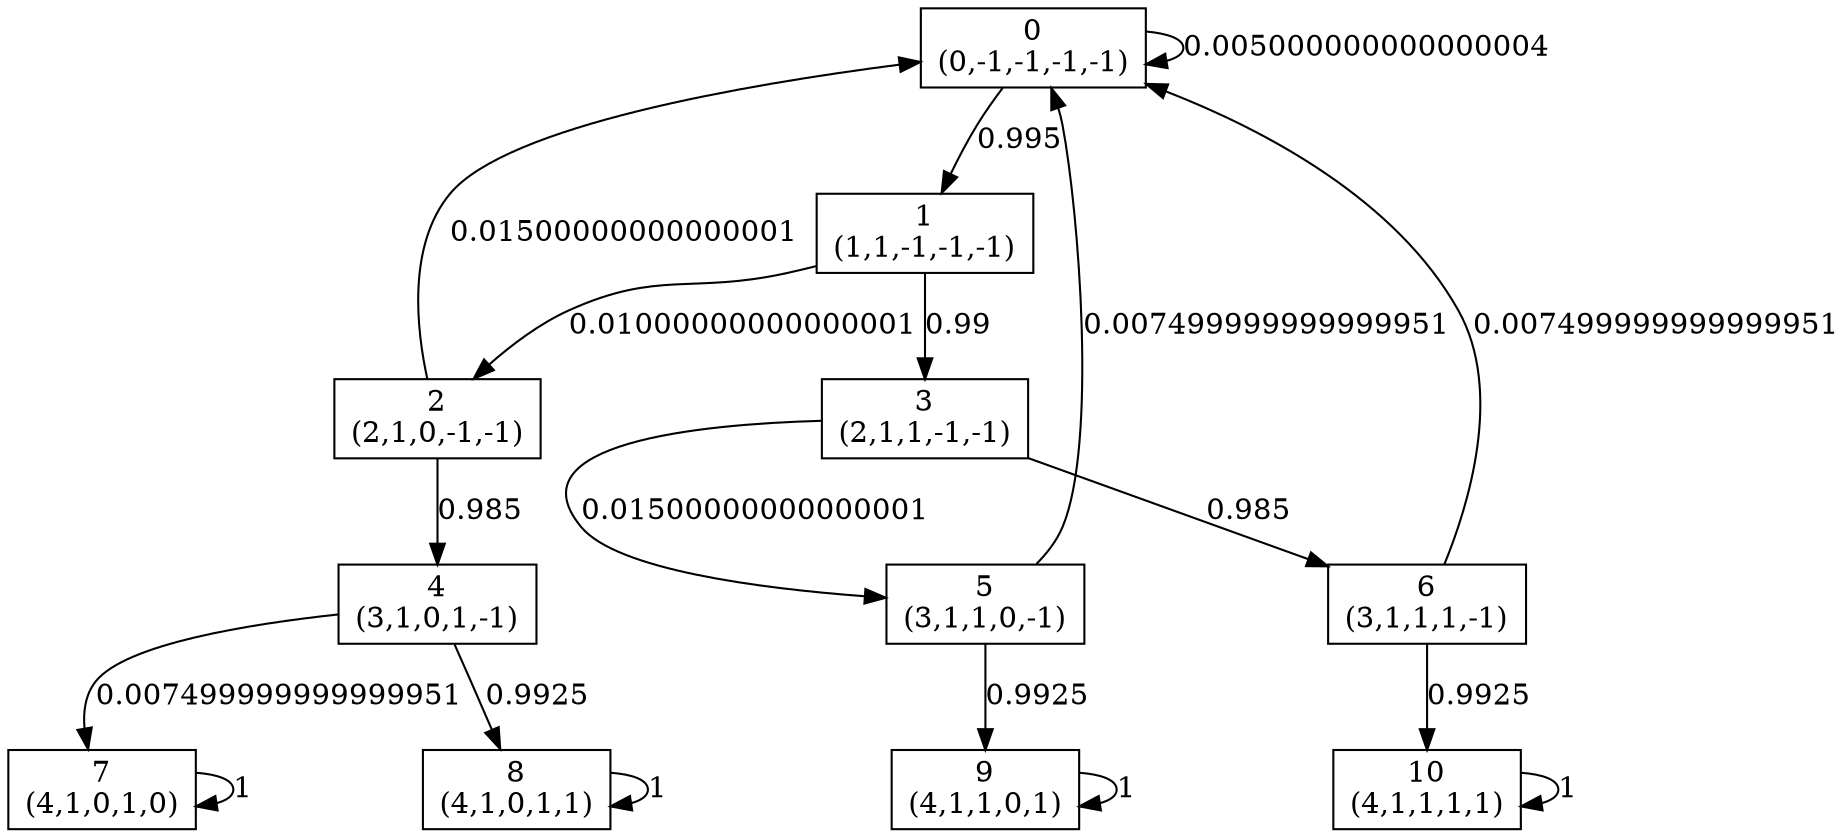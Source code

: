 digraph P {
node [shape=box];
0 -> 0 [ label="0.005000000000000004" ];
0 -> 1 [ label="0.995" ];
1 -> 2 [ label="0.01000000000000001" ];
1 -> 3 [ label="0.99" ];
2 -> 0 [ label="0.01500000000000001" ];
2 -> 4 [ label="0.985" ];
3 -> 5 [ label="0.01500000000000001" ];
3 -> 6 [ label="0.985" ];
4 -> 7 [ label="0.007499999999999951" ];
4 -> 8 [ label="0.9925" ];
5 -> 0 [ label="0.007499999999999951" ];
5 -> 9 [ label="0.9925" ];
6 -> 0 [ label="0.007499999999999951" ];
6 -> 10 [ label="0.9925" ];
7 -> 7 [ label="1" ];
8 -> 8 [ label="1" ];
9 -> 9 [ label="1" ];
10 -> 10 [ label="1" ];
0 [label="0\n(0,-1,-1,-1,-1)"];
1 [label="1\n(1,1,-1,-1,-1)"];
2 [label="2\n(2,1,0,-1,-1)"];
3 [label="3\n(2,1,1,-1,-1)"];
4 [label="4\n(3,1,0,1,-1)"];
5 [label="5\n(3,1,1,0,-1)"];
6 [label="6\n(3,1,1,1,-1)"];
7 [label="7\n(4,1,0,1,0)"];
8 [label="8\n(4,1,0,1,1)"];
9 [label="9\n(4,1,1,0,1)"];
10 [label="10\n(4,1,1,1,1)"];
}
